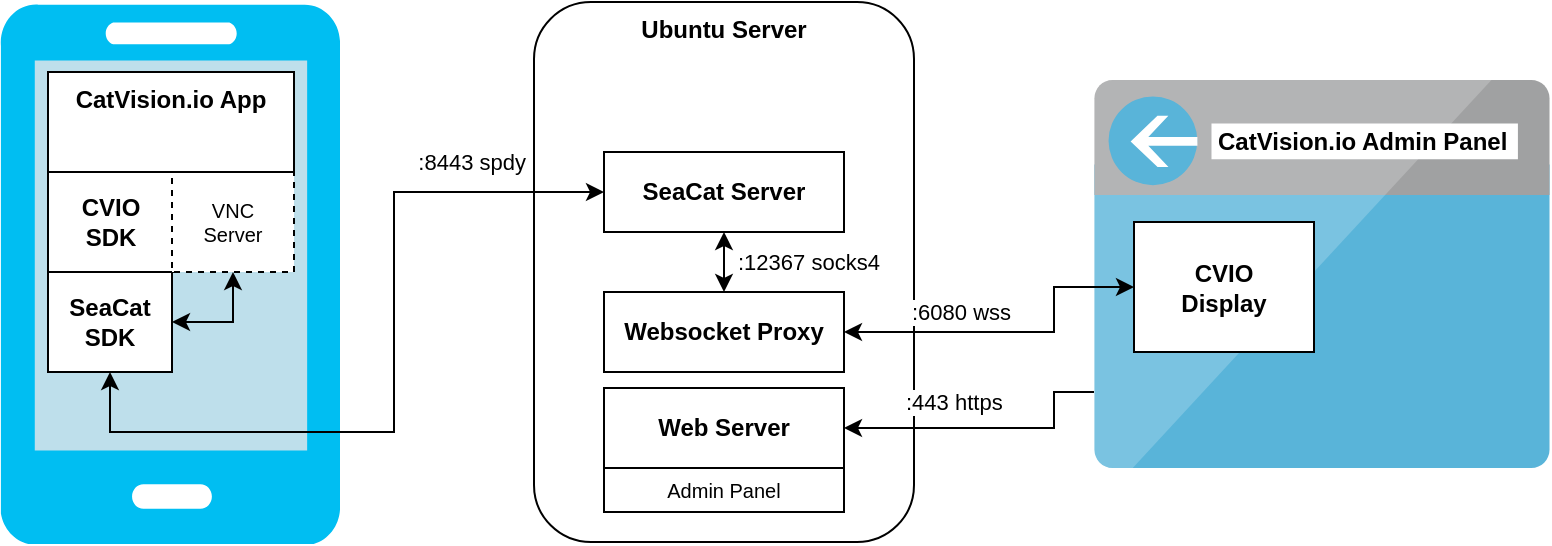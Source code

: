 <mxfile version="10.6.0" type="device"><diagram id="a91jrFlc9LO8LQwQ6LyD" name="Page-1"><mxGraphModel dx="1158" dy="639" grid="1" gridSize="10" guides="1" tooltips="1" connect="1" arrows="1" fold="1" page="1" pageScale="1" pageWidth="850" pageHeight="1100" math="0" shadow="0"><root><mxCell id="0"/><mxCell id="1" parent="0"/><mxCell id="yHYDwFY0_aGUpOQtW13y-34" value="" style="rounded=0;whiteSpace=wrap;html=1;fillColor=#BEDFEB;align=center;" vertex="1" parent="1"><mxGeometry x="58" y="70" width="160" height="200" as="geometry"/></mxCell><mxCell id="yHYDwFY0_aGUpOQtW13y-5" value="" style="aspect=fixed;html=1;perimeter=none;align=center;shadow=0;dashed=0;image;fontSize=12;image=img/lib/mscae/Browser.svg;" vertex="1" parent="1"><mxGeometry x="600" y="84" width="228" height="194" as="geometry"/></mxCell><mxCell id="yHYDwFY0_aGUpOQtW13y-6" value="&lt;b&gt;Ubuntu Server&lt;/b&gt;" style="rounded=1;whiteSpace=wrap;html=1;verticalAlign=top;" vertex="1" parent="1"><mxGeometry x="320" y="45" width="190" height="270" as="geometry"/></mxCell><mxCell id="yHYDwFY0_aGUpOQtW13y-8" value="" style="verticalLabelPosition=bottom;html=1;verticalAlign=top;align=center;strokeColor=none;fillColor=#00BEF2;shape=mxgraph.azure.mobile;" vertex="1" parent="1"><mxGeometry x="53" y="46" width="170" height="270" as="geometry"/></mxCell><mxCell id="yHYDwFY0_aGUpOQtW13y-15" value=":6080 wss" style="edgeStyle=orthogonalEdgeStyle;rounded=0;orthogonalLoop=1;jettySize=auto;html=1;exitX=0;exitY=0.5;exitDx=0;exitDy=0;entryX=1;entryY=0.5;entryDx=0;entryDy=0;align=left;startArrow=classic;startFill=1;" edge="1" parent="1" source="yHYDwFY0_aGUpOQtW13y-9" target="yHYDwFY0_aGUpOQtW13y-14"><mxGeometry x="0.626" y="-10" relative="1" as="geometry"><Array as="points"><mxPoint x="580" y="188"/><mxPoint x="580" y="210"/></Array><mxPoint as="offset"/></mxGeometry></mxCell><mxCell id="yHYDwFY0_aGUpOQtW13y-9" value="CVIO&lt;br&gt;Display&lt;br&gt;" style="rounded=0;whiteSpace=wrap;html=1;fontStyle=1" vertex="1" parent="1"><mxGeometry x="620" y="155" width="90" height="65" as="geometry"/></mxCell><mxCell id="yHYDwFY0_aGUpOQtW13y-12" value=":443 https" style="edgeStyle=orthogonalEdgeStyle;rounded=0;orthogonalLoop=1;jettySize=auto;html=1;entryX=1;entryY=0.5;entryDx=0;entryDy=0;align=left;" edge="1" parent="1" target="yHYDwFY0_aGUpOQtW13y-10"><mxGeometry x="0.598" y="-13" relative="1" as="geometry"><mxPoint x="600" y="240" as="sourcePoint"/><Array as="points"><mxPoint x="580" y="240"/><mxPoint x="580" y="258"/></Array><mxPoint as="offset"/></mxGeometry></mxCell><mxCell id="yHYDwFY0_aGUpOQtW13y-10" value="Web Server&lt;br&gt;" style="rounded=0;whiteSpace=wrap;html=1;fontStyle=1" vertex="1" parent="1"><mxGeometry x="355" y="238" width="120" height="40" as="geometry"/></mxCell><mxCell id="yHYDwFY0_aGUpOQtW13y-31" value="&lt;div style=&quot;text-align: left&quot;&gt;:12367 socks4&lt;/div&gt;" style="edgeStyle=orthogonalEdgeStyle;rounded=0;orthogonalLoop=1;jettySize=auto;html=1;exitX=0.5;exitY=0;exitDx=0;exitDy=0;entryX=0.5;entryY=1;entryDx=0;entryDy=0;align=left;startArrow=classic;startFill=1;" edge="1" parent="1" source="yHYDwFY0_aGUpOQtW13y-14" target="yHYDwFY0_aGUpOQtW13y-18"><mxGeometry y="-5" relative="1" as="geometry"><mxPoint as="offset"/></mxGeometry></mxCell><mxCell id="yHYDwFY0_aGUpOQtW13y-14" value="Websocket Proxy" style="rounded=0;whiteSpace=wrap;html=1;fontStyle=1" vertex="1" parent="1"><mxGeometry x="355" y="190" width="120" height="40" as="geometry"/></mxCell><mxCell id="yHYDwFY0_aGUpOQtW13y-18" value="SeaCat Server" style="rounded=0;whiteSpace=wrap;html=1;fontStyle=1" vertex="1" parent="1"><mxGeometry x="355" y="120" width="120" height="40" as="geometry"/></mxCell><mxCell id="yHYDwFY0_aGUpOQtW13y-35" style="edgeStyle=orthogonalEdgeStyle;rounded=0;orthogonalLoop=1;jettySize=auto;html=1;exitX=0.5;exitY=1;exitDx=0;exitDy=0;entryX=1;entryY=0.5;entryDx=0;entryDy=0;startArrow=classic;startFill=1;align=left;" edge="1" parent="1" source="yHYDwFY0_aGUpOQtW13y-24" target="yHYDwFY0_aGUpOQtW13y-27"><mxGeometry relative="1" as="geometry"><Array as="points"><mxPoint x="170" y="205"/></Array></mxGeometry></mxCell><mxCell id="yHYDwFY0_aGUpOQtW13y-30" value=":8443 spdy&lt;br&gt;" style="edgeStyle=orthogonalEdgeStyle;rounded=0;orthogonalLoop=1;jettySize=auto;html=1;exitX=0.5;exitY=1;exitDx=0;exitDy=0;entryX=0;entryY=0.5;entryDx=0;entryDy=0;align=right;startArrow=classic;startFill=1;" edge="1" parent="1" source="yHYDwFY0_aGUpOQtW13y-27" target="yHYDwFY0_aGUpOQtW13y-18"><mxGeometry x="0.806" y="15" relative="1" as="geometry"><Array as="points"><mxPoint x="108" y="260"/><mxPoint x="250" y="260"/><mxPoint x="250" y="140"/></Array><mxPoint as="offset"/></mxGeometry></mxCell><mxCell id="yHYDwFY0_aGUpOQtW13y-27" value="SeaCat&lt;br&gt;SDK" style="rounded=0;whiteSpace=wrap;html=1;fontStyle=1" vertex="1" parent="1"><mxGeometry x="77" y="180" width="62" height="50" as="geometry"/></mxCell><mxCell id="yHYDwFY0_aGUpOQtW13y-32" value="CatVision.io Admin Panel" style="text;html=1;resizable=0;points=[];autosize=1;align=left;verticalAlign=top;spacingTop=-4;fontStyle=1" vertex="1" parent="1"><mxGeometry x="660" y="105" width="150" height="20" as="geometry"/></mxCell><mxCell id="yHYDwFY0_aGUpOQtW13y-20" value="CVIO&lt;br&gt;SDK" style="rounded=0;whiteSpace=wrap;html=1;align=center;fontStyle=1" vertex="1" parent="1"><mxGeometry x="77" y="130" width="63" height="50" as="geometry"/></mxCell><mxCell id="yHYDwFY0_aGUpOQtW13y-24" value="VNC&lt;br style=&quot;font-size: 10px;&quot;&gt;Server&lt;br style=&quot;font-size: 10px;&quot;&gt;" style="rounded=0;whiteSpace=wrap;html=1;dashed=1;fontSize=10;" vertex="1" parent="1"><mxGeometry x="139" y="130" width="61" height="50" as="geometry"/></mxCell><mxCell id="yHYDwFY0_aGUpOQtW13y-19" value="&lt;b&gt;CatVision.io App&lt;/b&gt;" style="rounded=0;whiteSpace=wrap;html=1;verticalAlign=top;" vertex="1" parent="1"><mxGeometry x="77" y="80" width="123" height="50" as="geometry"/></mxCell><mxCell id="yHYDwFY0_aGUpOQtW13y-37" value="Admin Panel&lt;br style=&quot;font-size: 10px;&quot;&gt;" style="rounded=0;whiteSpace=wrap;html=1;fontSize=10;" vertex="1" parent="1"><mxGeometry x="355" y="278" width="120" height="22" as="geometry"/></mxCell></root></mxGraphModel></diagram></mxfile>